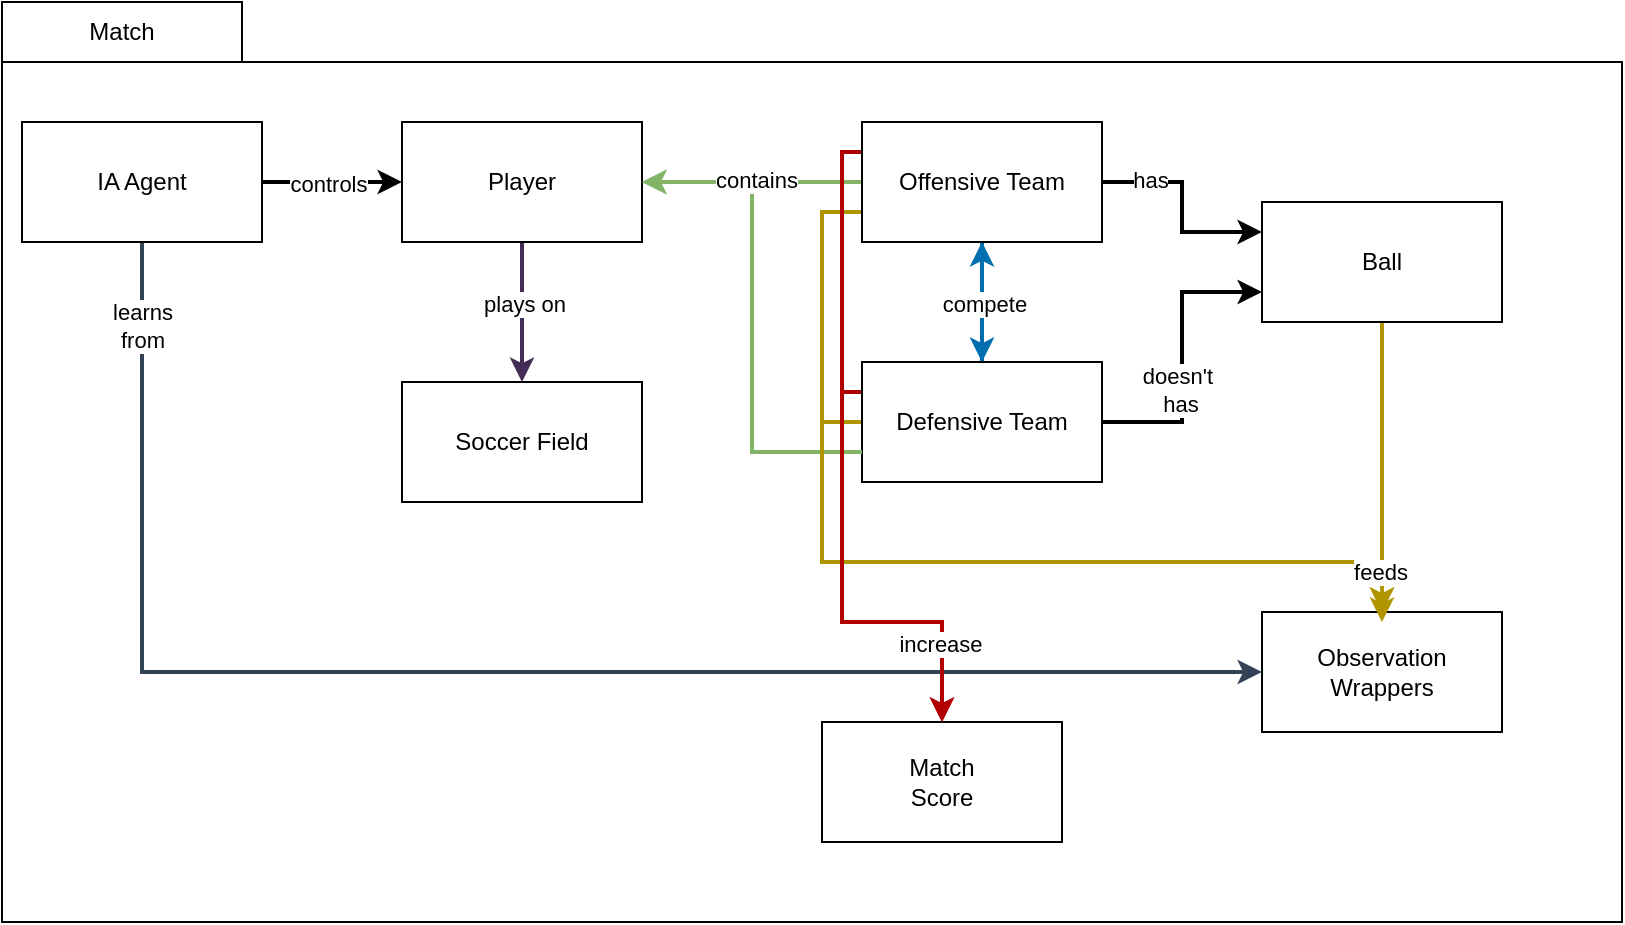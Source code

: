 <mxfile version="26.2.6">
  <diagram name="Página-1" id="qi0doSaDhIfGZ42Fe9DO">
    <mxGraphModel dx="765" dy="388" grid="1" gridSize="10" guides="1" tooltips="1" connect="1" arrows="1" fold="1" page="1" pageScale="1" pageWidth="827" pageHeight="1169" math="0" shadow="0">
      <root>
        <mxCell id="0" />
        <mxCell id="1" parent="0" />
        <mxCell id="3v2fFaVHqGeE8LLwmJP1-29" value="" style="group" vertex="1" connectable="0" parent="1">
          <mxGeometry x="170" y="280" width="810" height="460" as="geometry" />
        </mxCell>
        <mxCell id="3v2fFaVHqGeE8LLwmJP1-1" value="" style="rounded=0;whiteSpace=wrap;html=1;" vertex="1" parent="3v2fFaVHqGeE8LLwmJP1-29">
          <mxGeometry y="30" width="810" height="430" as="geometry" />
        </mxCell>
        <mxCell id="3v2fFaVHqGeE8LLwmJP1-25" value="Match" style="rounded=0;whiteSpace=wrap;html=1;" vertex="1" parent="3v2fFaVHqGeE8LLwmJP1-29">
          <mxGeometry width="120" height="30" as="geometry" />
        </mxCell>
        <mxCell id="3v2fFaVHqGeE8LLwmJP1-4" value="Soccer Field" style="rounded=0;whiteSpace=wrap;html=1;" vertex="1" parent="3v2fFaVHqGeE8LLwmJP1-29">
          <mxGeometry x="200" y="190" width="120" height="60" as="geometry" />
        </mxCell>
        <mxCell id="3v2fFaVHqGeE8LLwmJP1-49" style="edgeStyle=orthogonalEdgeStyle;rounded=0;orthogonalLoop=1;jettySize=auto;html=1;strokeWidth=2;fillColor=#76608a;strokeColor=#432D57;" edge="1" parent="3v2fFaVHqGeE8LLwmJP1-29" source="3v2fFaVHqGeE8LLwmJP1-6" target="3v2fFaVHqGeE8LLwmJP1-4">
          <mxGeometry relative="1" as="geometry" />
        </mxCell>
        <mxCell id="3v2fFaVHqGeE8LLwmJP1-50" value="plays on" style="edgeLabel;html=1;align=center;verticalAlign=middle;resizable=0;points=[];" vertex="1" connectable="0" parent="3v2fFaVHqGeE8LLwmJP1-49">
          <mxGeometry x="-0.11" y="1" relative="1" as="geometry">
            <mxPoint as="offset" />
          </mxGeometry>
        </mxCell>
        <mxCell id="3v2fFaVHqGeE8LLwmJP1-6" value="Player" style="rounded=0;whiteSpace=wrap;html=1;" vertex="1" parent="3v2fFaVHqGeE8LLwmJP1-29">
          <mxGeometry x="200" y="60" width="120" height="60" as="geometry" />
        </mxCell>
        <mxCell id="3v2fFaVHqGeE8LLwmJP1-27" value="Match&lt;br&gt;Score" style="rounded=0;whiteSpace=wrap;html=1;" vertex="1" parent="3v2fFaVHqGeE8LLwmJP1-29">
          <mxGeometry x="410" y="360" width="120" height="60" as="geometry" />
        </mxCell>
        <mxCell id="3v2fFaVHqGeE8LLwmJP1-44" style="edgeStyle=orthogonalEdgeStyle;rounded=0;orthogonalLoop=1;jettySize=auto;html=1;exitX=0.5;exitY=0;exitDx=0;exitDy=0;strokeWidth=2;fillColor=#1ba1e2;strokeColor=#006EAF;" edge="1" parent="3v2fFaVHqGeE8LLwmJP1-29" source="3v2fFaVHqGeE8LLwmJP1-16">
          <mxGeometry relative="1" as="geometry">
            <mxPoint x="490" y="120" as="targetPoint" />
          </mxGeometry>
        </mxCell>
        <mxCell id="3v2fFaVHqGeE8LLwmJP1-47" style="edgeStyle=orthogonalEdgeStyle;rounded=0;orthogonalLoop=1;jettySize=auto;html=1;exitX=0;exitY=0.5;exitDx=0;exitDy=0;entryX=0.5;entryY=0;entryDx=0;entryDy=0;strokeWidth=2;fillColor=#e3c800;strokeColor=#B09500;" edge="1" parent="3v2fFaVHqGeE8LLwmJP1-29" source="3v2fFaVHqGeE8LLwmJP1-16" target="3v2fFaVHqGeE8LLwmJP1-9">
          <mxGeometry relative="1" as="geometry">
            <mxPoint x="690" y="310" as="targetPoint" />
            <Array as="points">
              <mxPoint x="410" y="210" />
              <mxPoint x="410" y="280" />
              <mxPoint x="690" y="280" />
            </Array>
          </mxGeometry>
        </mxCell>
        <mxCell id="3v2fFaVHqGeE8LLwmJP1-52" style="edgeStyle=orthogonalEdgeStyle;rounded=0;orthogonalLoop=1;jettySize=auto;html=1;exitX=0;exitY=0.25;exitDx=0;exitDy=0;entryX=0.5;entryY=0;entryDx=0;entryDy=0;strokeWidth=2;fillColor=#e51400;strokeColor=#B20000;" edge="1" parent="3v2fFaVHqGeE8LLwmJP1-29" source="3v2fFaVHqGeE8LLwmJP1-16" target="3v2fFaVHqGeE8LLwmJP1-27">
          <mxGeometry relative="1" as="geometry">
            <Array as="points">
              <mxPoint x="420" y="195" />
              <mxPoint x="420" y="310" />
              <mxPoint x="470" y="310" />
            </Array>
          </mxGeometry>
        </mxCell>
        <mxCell id="3v2fFaVHqGeE8LLwmJP1-16" value="Defensive Team" style="rounded=0;whiteSpace=wrap;html=1;" vertex="1" parent="3v2fFaVHqGeE8LLwmJP1-29">
          <mxGeometry x="430" y="180" width="120" height="60" as="geometry" />
        </mxCell>
        <mxCell id="3v2fFaVHqGeE8LLwmJP1-18" style="edgeStyle=orthogonalEdgeStyle;rounded=0;orthogonalLoop=1;jettySize=auto;html=1;entryX=1;entryY=0.5;entryDx=0;entryDy=0;fillColor=#d5e8d4;strokeColor=#82b366;strokeWidth=2;exitX=0;exitY=0.75;exitDx=0;exitDy=0;" edge="1" parent="3v2fFaVHqGeE8LLwmJP1-29" source="3v2fFaVHqGeE8LLwmJP1-16" target="3v2fFaVHqGeE8LLwmJP1-6">
          <mxGeometry relative="1" as="geometry" />
        </mxCell>
        <mxCell id="3v2fFaVHqGeE8LLwmJP1-9" value="Observation Wrappers" style="rounded=0;whiteSpace=wrap;html=1;" vertex="1" parent="3v2fFaVHqGeE8LLwmJP1-29">
          <mxGeometry x="630" y="305" width="120" height="60" as="geometry" />
        </mxCell>
        <mxCell id="3v2fFaVHqGeE8LLwmJP1-12" style="edgeStyle=orthogonalEdgeStyle;rounded=0;orthogonalLoop=1;jettySize=auto;html=1;exitX=1;exitY=0.5;exitDx=0;exitDy=0;entryX=0;entryY=0.5;entryDx=0;entryDy=0;strokeWidth=2;" edge="1" parent="1" source="3v2fFaVHqGeE8LLwmJP1-7" target="3v2fFaVHqGeE8LLwmJP1-6">
          <mxGeometry relative="1" as="geometry" />
        </mxCell>
        <mxCell id="3v2fFaVHqGeE8LLwmJP1-13" value="controls" style="edgeLabel;html=1;align=center;verticalAlign=middle;resizable=0;points=[];" vertex="1" connectable="0" parent="3v2fFaVHqGeE8LLwmJP1-12">
          <mxGeometry x="-0.054" y="-1" relative="1" as="geometry">
            <mxPoint as="offset" />
          </mxGeometry>
        </mxCell>
        <mxCell id="3v2fFaVHqGeE8LLwmJP1-40" style="edgeStyle=orthogonalEdgeStyle;rounded=0;orthogonalLoop=1;jettySize=auto;html=1;entryX=0;entryY=0.5;entryDx=0;entryDy=0;strokeWidth=2;fillColor=#647687;strokeColor=#314354;" edge="1" parent="1" source="3v2fFaVHqGeE8LLwmJP1-7" target="3v2fFaVHqGeE8LLwmJP1-9">
          <mxGeometry relative="1" as="geometry">
            <Array as="points">
              <mxPoint x="240" y="615" />
            </Array>
          </mxGeometry>
        </mxCell>
        <mxCell id="3v2fFaVHqGeE8LLwmJP1-42" value="learns&lt;br&gt;from" style="edgeLabel;html=1;align=center;verticalAlign=middle;resizable=0;points=[];" vertex="1" connectable="0" parent="3v2fFaVHqGeE8LLwmJP1-40">
          <mxGeometry x="-0.924" y="-1" relative="1" as="geometry">
            <mxPoint x="1" y="12" as="offset" />
          </mxGeometry>
        </mxCell>
        <mxCell id="3v2fFaVHqGeE8LLwmJP1-7" value="IA Agent" style="rounded=0;whiteSpace=wrap;html=1;" vertex="1" parent="1">
          <mxGeometry x="180" y="340" width="120" height="60" as="geometry" />
        </mxCell>
        <mxCell id="3v2fFaVHqGeE8LLwmJP1-17" style="edgeStyle=orthogonalEdgeStyle;rounded=0;orthogonalLoop=1;jettySize=auto;html=1;exitX=0;exitY=0.5;exitDx=0;exitDy=0;entryX=1;entryY=0.5;entryDx=0;entryDy=0;fillColor=#d5e8d4;strokeColor=#82b366;strokeWidth=2;" edge="1" parent="1" source="3v2fFaVHqGeE8LLwmJP1-15" target="3v2fFaVHqGeE8LLwmJP1-6">
          <mxGeometry relative="1" as="geometry">
            <Array as="points">
              <mxPoint x="550" y="370" />
              <mxPoint x="550" y="370" />
            </Array>
          </mxGeometry>
        </mxCell>
        <mxCell id="3v2fFaVHqGeE8LLwmJP1-36" value="contains" style="edgeLabel;html=1;align=center;verticalAlign=middle;resizable=0;points=[];" vertex="1" connectable="0" parent="3v2fFaVHqGeE8LLwmJP1-17">
          <mxGeometry x="-0.025" y="-1" relative="1" as="geometry">
            <mxPoint as="offset" />
          </mxGeometry>
        </mxCell>
        <mxCell id="3v2fFaVHqGeE8LLwmJP1-20" style="edgeStyle=orthogonalEdgeStyle;rounded=0;orthogonalLoop=1;jettySize=auto;html=1;entryX=0;entryY=0.25;entryDx=0;entryDy=0;strokeWidth=2;" edge="1" parent="1" source="3v2fFaVHqGeE8LLwmJP1-15" target="3v2fFaVHqGeE8LLwmJP1-5">
          <mxGeometry relative="1" as="geometry" />
        </mxCell>
        <mxCell id="3v2fFaVHqGeE8LLwmJP1-23" value="has" style="edgeLabel;html=1;align=center;verticalAlign=middle;resizable=0;points=[];" vertex="1" connectable="0" parent="3v2fFaVHqGeE8LLwmJP1-20">
          <mxGeometry x="-0.553" y="1" relative="1" as="geometry">
            <mxPoint as="offset" />
          </mxGeometry>
        </mxCell>
        <mxCell id="3v2fFaVHqGeE8LLwmJP1-43" style="edgeStyle=orthogonalEdgeStyle;rounded=0;orthogonalLoop=1;jettySize=auto;html=1;exitX=0.5;exitY=1;exitDx=0;exitDy=0;entryX=0.5;entryY=0;entryDx=0;entryDy=0;strokeWidth=2;fillColor=#1ba1e2;strokeColor=#006EAF;" edge="1" parent="1" source="3v2fFaVHqGeE8LLwmJP1-15" target="3v2fFaVHqGeE8LLwmJP1-16">
          <mxGeometry relative="1" as="geometry" />
        </mxCell>
        <mxCell id="3v2fFaVHqGeE8LLwmJP1-45" value="compete" style="edgeLabel;html=1;align=center;verticalAlign=middle;resizable=0;points=[];" vertex="1" connectable="0" parent="3v2fFaVHqGeE8LLwmJP1-43">
          <mxGeometry x="0.022" y="1" relative="1" as="geometry">
            <mxPoint as="offset" />
          </mxGeometry>
        </mxCell>
        <mxCell id="3v2fFaVHqGeE8LLwmJP1-46" style="edgeStyle=orthogonalEdgeStyle;rounded=0;orthogonalLoop=1;jettySize=auto;html=1;exitX=0;exitY=0.75;exitDx=0;exitDy=0;entryX=0.5;entryY=0;entryDx=0;entryDy=0;strokeWidth=2;fillColor=#e3c800;strokeColor=#B09500;" edge="1" parent="1" source="3v2fFaVHqGeE8LLwmJP1-15" target="3v2fFaVHqGeE8LLwmJP1-9">
          <mxGeometry relative="1" as="geometry">
            <Array as="points">
              <mxPoint x="580" y="385" />
              <mxPoint x="580" y="560" />
              <mxPoint x="860" y="560" />
            </Array>
          </mxGeometry>
        </mxCell>
        <mxCell id="3v2fFaVHqGeE8LLwmJP1-51" style="edgeStyle=orthogonalEdgeStyle;rounded=0;orthogonalLoop=1;jettySize=auto;html=1;exitX=0;exitY=0.25;exitDx=0;exitDy=0;entryX=0.5;entryY=0;entryDx=0;entryDy=0;strokeWidth=2;fillColor=#e51400;strokeColor=#B20000;" edge="1" parent="1" source="3v2fFaVHqGeE8LLwmJP1-15" target="3v2fFaVHqGeE8LLwmJP1-27">
          <mxGeometry relative="1" as="geometry">
            <Array as="points">
              <mxPoint x="590" y="355" />
              <mxPoint x="590" y="590" />
              <mxPoint x="640" y="590" />
            </Array>
          </mxGeometry>
        </mxCell>
        <mxCell id="3v2fFaVHqGeE8LLwmJP1-53" value="increase" style="edgeLabel;html=1;align=center;verticalAlign=middle;resizable=0;points=[];" vertex="1" connectable="0" parent="3v2fFaVHqGeE8LLwmJP1-51">
          <mxGeometry x="0.77" y="-1" relative="1" as="geometry">
            <mxPoint as="offset" />
          </mxGeometry>
        </mxCell>
        <mxCell id="3v2fFaVHqGeE8LLwmJP1-15" value="Offensive Team" style="rounded=0;whiteSpace=wrap;html=1;" vertex="1" parent="1">
          <mxGeometry x="600" y="340" width="120" height="60" as="geometry" />
        </mxCell>
        <mxCell id="3v2fFaVHqGeE8LLwmJP1-22" style="edgeStyle=orthogonalEdgeStyle;rounded=0;orthogonalLoop=1;jettySize=auto;html=1;exitX=1;exitY=0.5;exitDx=0;exitDy=0;entryX=0;entryY=0.75;entryDx=0;entryDy=0;strokeWidth=2;" edge="1" parent="1" source="3v2fFaVHqGeE8LLwmJP1-16" target="3v2fFaVHqGeE8LLwmJP1-5">
          <mxGeometry relative="1" as="geometry" />
        </mxCell>
        <mxCell id="3v2fFaVHqGeE8LLwmJP1-24" value="doesn&#39;t&amp;nbsp;&lt;br&gt;has" style="edgeLabel;html=1;align=center;verticalAlign=middle;resizable=0;points=[];" vertex="1" connectable="0" parent="3v2fFaVHqGeE8LLwmJP1-22">
          <mxGeometry x="-0.292" y="1" relative="1" as="geometry">
            <mxPoint y="-5" as="offset" />
          </mxGeometry>
        </mxCell>
        <mxCell id="3v2fFaVHqGeE8LLwmJP1-39" style="edgeStyle=orthogonalEdgeStyle;rounded=0;orthogonalLoop=1;jettySize=auto;html=1;exitX=0.5;exitY=1;exitDx=0;exitDy=0;entryX=0.5;entryY=0.083;entryDx=0;entryDy=0;entryPerimeter=0;strokeWidth=2;fillColor=#e3c800;strokeColor=#B09500;" edge="1" parent="1" source="3v2fFaVHqGeE8LLwmJP1-5" target="3v2fFaVHqGeE8LLwmJP1-9">
          <mxGeometry relative="1" as="geometry" />
        </mxCell>
        <mxCell id="3v2fFaVHqGeE8LLwmJP1-48" value="feeds" style="edgeLabel;html=1;align=center;verticalAlign=middle;resizable=0;points=[];" vertex="1" connectable="0" parent="3v2fFaVHqGeE8LLwmJP1-39">
          <mxGeometry x="0.66" y="-1" relative="1" as="geometry">
            <mxPoint as="offset" />
          </mxGeometry>
        </mxCell>
        <mxCell id="3v2fFaVHqGeE8LLwmJP1-5" value="Ball" style="rounded=0;whiteSpace=wrap;html=1;" vertex="1" parent="1">
          <mxGeometry x="800" y="380" width="120" height="60" as="geometry" />
        </mxCell>
      </root>
    </mxGraphModel>
  </diagram>
</mxfile>
